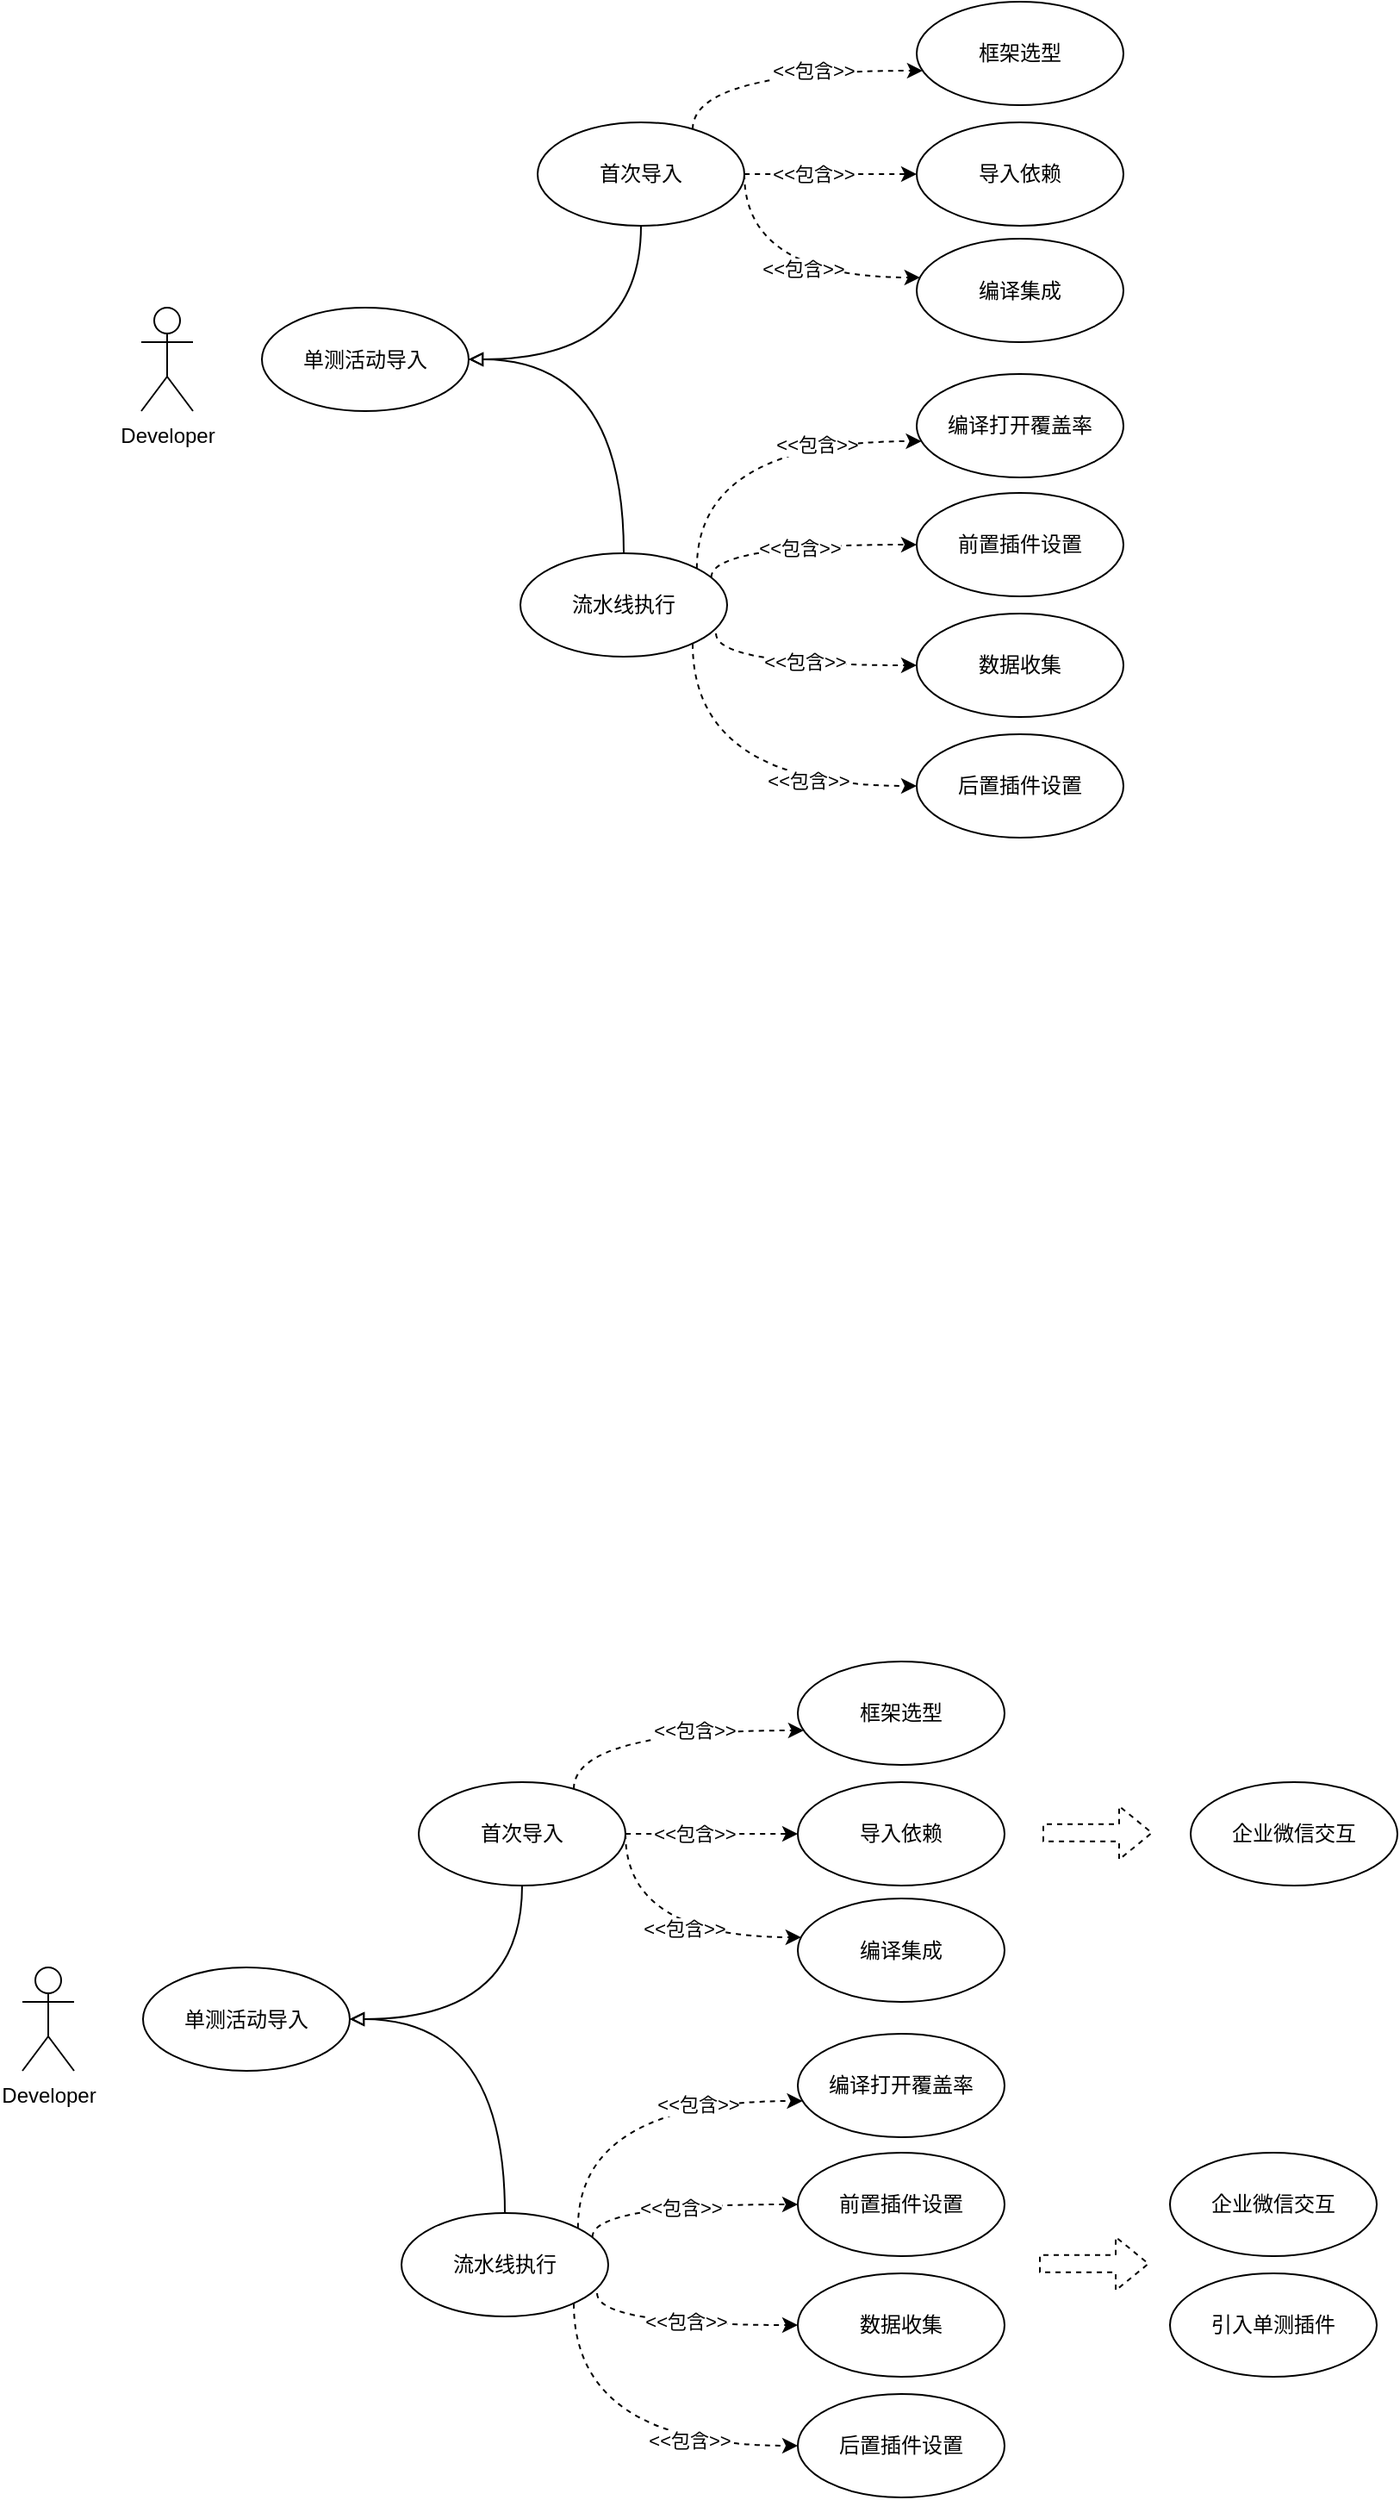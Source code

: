 <mxfile version="14.6.13" type="github">
  <diagram id="pO5_XWkYkROmKtC1aZqD" name="Page-1">
    <mxGraphModel dx="981" dy="548" grid="0" gridSize="10" guides="1" tooltips="1" connect="1" arrows="1" fold="1" page="1" pageScale="1" pageWidth="850" pageHeight="1100" math="0" shadow="0">
      <root>
        <mxCell id="0" />
        <mxCell id="1" parent="0" />
        <mxCell id="FBNqGNpVWFzunrc3NTBm-1" value="Developer" style="shape=umlActor;verticalLabelPosition=bottom;verticalAlign=top;html=1;" vertex="1" parent="1">
          <mxGeometry x="90" y="357.5" width="30" height="60" as="geometry" />
        </mxCell>
        <mxCell id="FBNqGNpVWFzunrc3NTBm-23" value="" style="edgeStyle=orthogonalEdgeStyle;curved=1;orthogonalLoop=1;jettySize=auto;html=1;strokeColor=#000000;endArrow=none;endFill=0;startArrow=block;startFill=0;" edge="1" parent="1" source="FBNqGNpVWFzunrc3NTBm-18" target="FBNqGNpVWFzunrc3NTBm-22">
          <mxGeometry relative="1" as="geometry" />
        </mxCell>
        <mxCell id="FBNqGNpVWFzunrc3NTBm-25" value="" style="edgeStyle=orthogonalEdgeStyle;curved=1;orthogonalLoop=1;jettySize=auto;html=1;strokeColor=#000000;startArrow=block;startFill=0;endArrow=none;endFill=0;" edge="1" parent="1" source="FBNqGNpVWFzunrc3NTBm-18" target="FBNqGNpVWFzunrc3NTBm-24">
          <mxGeometry relative="1" as="geometry" />
        </mxCell>
        <mxCell id="FBNqGNpVWFzunrc3NTBm-18" value="单测活动导入" style="ellipse;whiteSpace=wrap;html=1;" vertex="1" parent="1">
          <mxGeometry x="160" y="357.5" width="120" height="60" as="geometry" />
        </mxCell>
        <mxCell id="FBNqGNpVWFzunrc3NTBm-29" value="" style="edgeStyle=orthogonalEdgeStyle;curved=1;orthogonalLoop=1;jettySize=auto;html=1;startArrow=none;startFill=0;endArrow=classic;endFill=1;strokeColor=#000000;dashed=1;" edge="1" parent="1" source="FBNqGNpVWFzunrc3NTBm-22" target="FBNqGNpVWFzunrc3NTBm-28">
          <mxGeometry relative="1" as="geometry">
            <Array as="points">
              <mxPoint x="410" y="220" />
            </Array>
          </mxGeometry>
        </mxCell>
        <mxCell id="FBNqGNpVWFzunrc3NTBm-30" value="&amp;lt;&amp;lt;包含&amp;gt;&amp;gt;" style="edgeLabel;html=1;align=center;verticalAlign=middle;resizable=0;points=[];" vertex="1" connectable="0" parent="FBNqGNpVWFzunrc3NTBm-29">
          <mxGeometry x="0.225" relative="1" as="geometry">
            <mxPoint x="1" as="offset" />
          </mxGeometry>
        </mxCell>
        <mxCell id="FBNqGNpVWFzunrc3NTBm-32" value="" style="edgeStyle=orthogonalEdgeStyle;curved=1;orthogonalLoop=1;jettySize=auto;html=1;dashed=1;startArrow=none;startFill=0;endArrow=classic;endFill=1;strokeColor=#000000;" edge="1" parent="1" source="FBNqGNpVWFzunrc3NTBm-22" target="FBNqGNpVWFzunrc3NTBm-31">
          <mxGeometry relative="1" as="geometry">
            <Array as="points">
              <mxPoint x="490" y="280" />
              <mxPoint x="490" y="280" />
            </Array>
          </mxGeometry>
        </mxCell>
        <mxCell id="FBNqGNpVWFzunrc3NTBm-35" value="&amp;lt;&amp;lt;包含&amp;gt;&amp;gt;" style="edgeLabel;html=1;align=center;verticalAlign=middle;resizable=0;points=[];" vertex="1" connectable="0" parent="FBNqGNpVWFzunrc3NTBm-32">
          <mxGeometry x="-0.199" relative="1" as="geometry">
            <mxPoint as="offset" />
          </mxGeometry>
        </mxCell>
        <mxCell id="FBNqGNpVWFzunrc3NTBm-34" value="" style="edgeStyle=orthogonalEdgeStyle;curved=1;orthogonalLoop=1;jettySize=auto;html=1;dashed=1;startArrow=none;startFill=0;endArrow=classic;endFill=1;strokeColor=#000000;" edge="1" parent="1" source="FBNqGNpVWFzunrc3NTBm-22" target="FBNqGNpVWFzunrc3NTBm-33">
          <mxGeometry relative="1" as="geometry">
            <Array as="points">
              <mxPoint x="440" y="340" />
            </Array>
          </mxGeometry>
        </mxCell>
        <mxCell id="FBNqGNpVWFzunrc3NTBm-36" value="&amp;lt;&amp;lt;包含&amp;gt;&amp;gt;" style="edgeLabel;html=1;align=center;verticalAlign=middle;resizable=0;points=[];" vertex="1" connectable="0" parent="FBNqGNpVWFzunrc3NTBm-34">
          <mxGeometry x="0.048" y="5" relative="1" as="geometry">
            <mxPoint x="9" as="offset" />
          </mxGeometry>
        </mxCell>
        <mxCell id="FBNqGNpVWFzunrc3NTBm-22" value="首次导入" style="ellipse;whiteSpace=wrap;html=1;" vertex="1" parent="1">
          <mxGeometry x="320" y="250" width="120" height="60" as="geometry" />
        </mxCell>
        <mxCell id="FBNqGNpVWFzunrc3NTBm-38" value="" style="edgeStyle=orthogonalEdgeStyle;curved=1;orthogonalLoop=1;jettySize=auto;html=1;dashed=1;startArrow=none;startFill=0;endArrow=classic;endFill=1;strokeColor=#000000;exitX=0.923;exitY=0.234;exitDx=0;exitDy=0;exitPerimeter=0;" edge="1" parent="1" source="FBNqGNpVWFzunrc3NTBm-24" target="FBNqGNpVWFzunrc3NTBm-37">
          <mxGeometry relative="1" as="geometry">
            <Array as="points">
              <mxPoint x="421" y="495" />
            </Array>
          </mxGeometry>
        </mxCell>
        <mxCell id="FBNqGNpVWFzunrc3NTBm-46" value="&amp;lt;&amp;lt;包含&amp;gt;&amp;gt;" style="edgeLabel;html=1;align=center;verticalAlign=middle;resizable=0;points=[];" vertex="1" connectable="0" parent="FBNqGNpVWFzunrc3NTBm-38">
          <mxGeometry x="0.013" y="-2" relative="1" as="geometry">
            <mxPoint as="offset" />
          </mxGeometry>
        </mxCell>
        <mxCell id="FBNqGNpVWFzunrc3NTBm-40" value="" style="edgeStyle=orthogonalEdgeStyle;curved=1;orthogonalLoop=1;jettySize=auto;html=1;dashed=1;startArrow=none;startFill=0;endArrow=classic;endFill=1;strokeColor=#000000;exitX=0.946;exitY=0.775;exitDx=0;exitDy=0;exitPerimeter=0;" edge="1" parent="1" source="FBNqGNpVWFzunrc3NTBm-24" target="FBNqGNpVWFzunrc3NTBm-39">
          <mxGeometry relative="1" as="geometry">
            <Array as="points">
              <mxPoint x="423" y="565" />
            </Array>
          </mxGeometry>
        </mxCell>
        <mxCell id="FBNqGNpVWFzunrc3NTBm-47" value="&amp;lt;&amp;lt;包含&amp;gt;&amp;gt;" style="edgeLabel;html=1;align=center;verticalAlign=middle;resizable=0;points=[];" vertex="1" connectable="0" parent="FBNqGNpVWFzunrc3NTBm-40">
          <mxGeometry x="-0.072" y="1" relative="1" as="geometry">
            <mxPoint x="7" y="-1" as="offset" />
          </mxGeometry>
        </mxCell>
        <mxCell id="FBNqGNpVWFzunrc3NTBm-42" value="" style="edgeStyle=orthogonalEdgeStyle;curved=1;orthogonalLoop=1;jettySize=auto;html=1;dashed=1;startArrow=none;startFill=0;endArrow=classic;endFill=1;strokeColor=#000000;" edge="1" parent="1" source="FBNqGNpVWFzunrc3NTBm-24" target="FBNqGNpVWFzunrc3NTBm-41">
          <mxGeometry relative="1" as="geometry">
            <Array as="points">
              <mxPoint x="410" y="560" />
            </Array>
          </mxGeometry>
        </mxCell>
        <mxCell id="FBNqGNpVWFzunrc3NTBm-48" value="&amp;lt;&amp;lt;包含&amp;gt;&amp;gt;" style="edgeLabel;html=1;align=center;verticalAlign=middle;resizable=0;points=[];" vertex="1" connectable="0" parent="FBNqGNpVWFzunrc3NTBm-42">
          <mxGeometry x="0.274" y="10" relative="1" as="geometry">
            <mxPoint x="14" y="7" as="offset" />
          </mxGeometry>
        </mxCell>
        <mxCell id="FBNqGNpVWFzunrc3NTBm-44" value="" style="edgeStyle=orthogonalEdgeStyle;curved=1;orthogonalLoop=1;jettySize=auto;html=1;dashed=1;startArrow=none;startFill=0;endArrow=classic;endFill=1;strokeColor=#000000;exitX=1;exitY=0;exitDx=0;exitDy=0;" edge="1" parent="1" source="FBNqGNpVWFzunrc3NTBm-24" target="FBNqGNpVWFzunrc3NTBm-43">
          <mxGeometry relative="1" as="geometry">
            <Array as="points">
              <mxPoint x="413" y="435" />
            </Array>
          </mxGeometry>
        </mxCell>
        <mxCell id="FBNqGNpVWFzunrc3NTBm-45" value="&amp;lt;&amp;lt;包含&amp;gt;&amp;gt;" style="edgeLabel;html=1;align=center;verticalAlign=middle;resizable=0;points=[];" vertex="1" connectable="0" parent="FBNqGNpVWFzunrc3NTBm-44">
          <mxGeometry x="0.263" y="-8" relative="1" as="geometry">
            <mxPoint x="14" y="-6" as="offset" />
          </mxGeometry>
        </mxCell>
        <mxCell id="FBNqGNpVWFzunrc3NTBm-24" value="流水线执行" style="ellipse;whiteSpace=wrap;html=1;" vertex="1" parent="1">
          <mxGeometry x="310" y="500" width="120" height="60" as="geometry" />
        </mxCell>
        <mxCell id="FBNqGNpVWFzunrc3NTBm-28" value="框架选型" style="ellipse;whiteSpace=wrap;html=1;" vertex="1" parent="1">
          <mxGeometry x="540" y="180" width="120" height="60" as="geometry" />
        </mxCell>
        <mxCell id="FBNqGNpVWFzunrc3NTBm-31" value="导入依赖" style="ellipse;whiteSpace=wrap;html=1;" vertex="1" parent="1">
          <mxGeometry x="540" y="250" width="120" height="60" as="geometry" />
        </mxCell>
        <mxCell id="FBNqGNpVWFzunrc3NTBm-33" value="编译集成" style="ellipse;whiteSpace=wrap;html=1;" vertex="1" parent="1">
          <mxGeometry x="540" y="317.5" width="120" height="60" as="geometry" />
        </mxCell>
        <mxCell id="FBNqGNpVWFzunrc3NTBm-37" value="前置插件设置" style="ellipse;whiteSpace=wrap;html=1;" vertex="1" parent="1">
          <mxGeometry x="540" y="465" width="120" height="60" as="geometry" />
        </mxCell>
        <mxCell id="FBNqGNpVWFzunrc3NTBm-39" value="数据收集" style="ellipse;whiteSpace=wrap;html=1;" vertex="1" parent="1">
          <mxGeometry x="540" y="535" width="120" height="60" as="geometry" />
        </mxCell>
        <mxCell id="FBNqGNpVWFzunrc3NTBm-41" value="后置插件设置" style="ellipse;whiteSpace=wrap;html=1;" vertex="1" parent="1">
          <mxGeometry x="540" y="605" width="120" height="60" as="geometry" />
        </mxCell>
        <mxCell id="FBNqGNpVWFzunrc3NTBm-43" value="编译打开覆盖率" style="ellipse;whiteSpace=wrap;html=1;" vertex="1" parent="1">
          <mxGeometry x="540" y="396" width="120" height="60" as="geometry" />
        </mxCell>
        <mxCell id="FBNqGNpVWFzunrc3NTBm-49" value="Developer" style="shape=umlActor;verticalLabelPosition=bottom;verticalAlign=top;html=1;" vertex="1" parent="1">
          <mxGeometry x="21" y="1320.5" width="30" height="60" as="geometry" />
        </mxCell>
        <mxCell id="FBNqGNpVWFzunrc3NTBm-50" value="" style="edgeStyle=orthogonalEdgeStyle;curved=1;orthogonalLoop=1;jettySize=auto;html=1;strokeColor=#000000;endArrow=none;endFill=0;startArrow=block;startFill=0;" edge="1" parent="1" source="FBNqGNpVWFzunrc3NTBm-52" target="FBNqGNpVWFzunrc3NTBm-59">
          <mxGeometry relative="1" as="geometry" />
        </mxCell>
        <mxCell id="FBNqGNpVWFzunrc3NTBm-51" value="" style="edgeStyle=orthogonalEdgeStyle;curved=1;orthogonalLoop=1;jettySize=auto;html=1;strokeColor=#000000;startArrow=block;startFill=0;endArrow=none;endFill=0;" edge="1" parent="1" source="FBNqGNpVWFzunrc3NTBm-52" target="FBNqGNpVWFzunrc3NTBm-68">
          <mxGeometry relative="1" as="geometry" />
        </mxCell>
        <mxCell id="FBNqGNpVWFzunrc3NTBm-52" value="单测活动导入" style="ellipse;whiteSpace=wrap;html=1;" vertex="1" parent="1">
          <mxGeometry x="91" y="1320.5" width="120" height="60" as="geometry" />
        </mxCell>
        <mxCell id="FBNqGNpVWFzunrc3NTBm-53" value="" style="edgeStyle=orthogonalEdgeStyle;curved=1;orthogonalLoop=1;jettySize=auto;html=1;startArrow=none;startFill=0;endArrow=classic;endFill=1;strokeColor=#000000;dashed=1;" edge="1" parent="1" source="FBNqGNpVWFzunrc3NTBm-59" target="FBNqGNpVWFzunrc3NTBm-69">
          <mxGeometry relative="1" as="geometry">
            <Array as="points">
              <mxPoint x="341" y="1183" />
            </Array>
          </mxGeometry>
        </mxCell>
        <mxCell id="FBNqGNpVWFzunrc3NTBm-54" value="&amp;lt;&amp;lt;包含&amp;gt;&amp;gt;" style="edgeLabel;html=1;align=center;verticalAlign=middle;resizable=0;points=[];" vertex="1" connectable="0" parent="FBNqGNpVWFzunrc3NTBm-53">
          <mxGeometry x="0.225" relative="1" as="geometry">
            <mxPoint x="1" as="offset" />
          </mxGeometry>
        </mxCell>
        <mxCell id="FBNqGNpVWFzunrc3NTBm-55" value="" style="edgeStyle=orthogonalEdgeStyle;curved=1;orthogonalLoop=1;jettySize=auto;html=1;dashed=1;startArrow=none;startFill=0;endArrow=classic;endFill=1;strokeColor=#000000;" edge="1" parent="1" source="FBNqGNpVWFzunrc3NTBm-59" target="FBNqGNpVWFzunrc3NTBm-70">
          <mxGeometry relative="1" as="geometry">
            <Array as="points">
              <mxPoint x="421" y="1243" />
              <mxPoint x="421" y="1243" />
            </Array>
          </mxGeometry>
        </mxCell>
        <mxCell id="FBNqGNpVWFzunrc3NTBm-56" value="&amp;lt;&amp;lt;包含&amp;gt;&amp;gt;" style="edgeLabel;html=1;align=center;verticalAlign=middle;resizable=0;points=[];" vertex="1" connectable="0" parent="FBNqGNpVWFzunrc3NTBm-55">
          <mxGeometry x="-0.199" relative="1" as="geometry">
            <mxPoint as="offset" />
          </mxGeometry>
        </mxCell>
        <mxCell id="FBNqGNpVWFzunrc3NTBm-57" value="" style="edgeStyle=orthogonalEdgeStyle;curved=1;orthogonalLoop=1;jettySize=auto;html=1;dashed=1;startArrow=none;startFill=0;endArrow=classic;endFill=1;strokeColor=#000000;" edge="1" parent="1" source="FBNqGNpVWFzunrc3NTBm-59" target="FBNqGNpVWFzunrc3NTBm-71">
          <mxGeometry relative="1" as="geometry">
            <Array as="points">
              <mxPoint x="371" y="1303" />
            </Array>
          </mxGeometry>
        </mxCell>
        <mxCell id="FBNqGNpVWFzunrc3NTBm-58" value="&amp;lt;&amp;lt;包含&amp;gt;&amp;gt;" style="edgeLabel;html=1;align=center;verticalAlign=middle;resizable=0;points=[];" vertex="1" connectable="0" parent="FBNqGNpVWFzunrc3NTBm-57">
          <mxGeometry x="0.048" y="5" relative="1" as="geometry">
            <mxPoint x="9" as="offset" />
          </mxGeometry>
        </mxCell>
        <mxCell id="FBNqGNpVWFzunrc3NTBm-59" value="首次导入" style="ellipse;whiteSpace=wrap;html=1;" vertex="1" parent="1">
          <mxGeometry x="251" y="1213" width="120" height="60" as="geometry" />
        </mxCell>
        <mxCell id="FBNqGNpVWFzunrc3NTBm-60" value="" style="edgeStyle=orthogonalEdgeStyle;curved=1;orthogonalLoop=1;jettySize=auto;html=1;dashed=1;startArrow=none;startFill=0;endArrow=classic;endFill=1;strokeColor=#000000;exitX=0.923;exitY=0.234;exitDx=0;exitDy=0;exitPerimeter=0;" edge="1" parent="1" source="FBNqGNpVWFzunrc3NTBm-68" target="FBNqGNpVWFzunrc3NTBm-72">
          <mxGeometry relative="1" as="geometry">
            <Array as="points">
              <mxPoint x="352" y="1458" />
            </Array>
          </mxGeometry>
        </mxCell>
        <mxCell id="FBNqGNpVWFzunrc3NTBm-61" value="&amp;lt;&amp;lt;包含&amp;gt;&amp;gt;" style="edgeLabel;html=1;align=center;verticalAlign=middle;resizable=0;points=[];" vertex="1" connectable="0" parent="FBNqGNpVWFzunrc3NTBm-60">
          <mxGeometry x="0.013" y="-2" relative="1" as="geometry">
            <mxPoint as="offset" />
          </mxGeometry>
        </mxCell>
        <mxCell id="FBNqGNpVWFzunrc3NTBm-62" value="" style="edgeStyle=orthogonalEdgeStyle;curved=1;orthogonalLoop=1;jettySize=auto;html=1;dashed=1;startArrow=none;startFill=0;endArrow=classic;endFill=1;strokeColor=#000000;exitX=0.946;exitY=0.775;exitDx=0;exitDy=0;exitPerimeter=0;" edge="1" parent="1" source="FBNqGNpVWFzunrc3NTBm-68" target="FBNqGNpVWFzunrc3NTBm-73">
          <mxGeometry relative="1" as="geometry">
            <Array as="points">
              <mxPoint x="354" y="1528" />
            </Array>
          </mxGeometry>
        </mxCell>
        <mxCell id="FBNqGNpVWFzunrc3NTBm-63" value="&amp;lt;&amp;lt;包含&amp;gt;&amp;gt;" style="edgeLabel;html=1;align=center;verticalAlign=middle;resizable=0;points=[];" vertex="1" connectable="0" parent="FBNqGNpVWFzunrc3NTBm-62">
          <mxGeometry x="-0.072" y="1" relative="1" as="geometry">
            <mxPoint x="7" y="-1" as="offset" />
          </mxGeometry>
        </mxCell>
        <mxCell id="FBNqGNpVWFzunrc3NTBm-64" value="" style="edgeStyle=orthogonalEdgeStyle;curved=1;orthogonalLoop=1;jettySize=auto;html=1;dashed=1;startArrow=none;startFill=0;endArrow=classic;endFill=1;strokeColor=#000000;" edge="1" parent="1" source="FBNqGNpVWFzunrc3NTBm-68" target="FBNqGNpVWFzunrc3NTBm-74">
          <mxGeometry relative="1" as="geometry">
            <Array as="points">
              <mxPoint x="341" y="1523" />
            </Array>
          </mxGeometry>
        </mxCell>
        <mxCell id="FBNqGNpVWFzunrc3NTBm-65" value="&amp;lt;&amp;lt;包含&amp;gt;&amp;gt;" style="edgeLabel;html=1;align=center;verticalAlign=middle;resizable=0;points=[];" vertex="1" connectable="0" parent="FBNqGNpVWFzunrc3NTBm-64">
          <mxGeometry x="0.274" y="10" relative="1" as="geometry">
            <mxPoint x="14" y="7" as="offset" />
          </mxGeometry>
        </mxCell>
        <mxCell id="FBNqGNpVWFzunrc3NTBm-66" value="" style="edgeStyle=orthogonalEdgeStyle;curved=1;orthogonalLoop=1;jettySize=auto;html=1;dashed=1;startArrow=none;startFill=0;endArrow=classic;endFill=1;strokeColor=#000000;exitX=1;exitY=0;exitDx=0;exitDy=0;" edge="1" parent="1" source="FBNqGNpVWFzunrc3NTBm-68" target="FBNqGNpVWFzunrc3NTBm-75">
          <mxGeometry relative="1" as="geometry">
            <Array as="points">
              <mxPoint x="344" y="1398" />
            </Array>
          </mxGeometry>
        </mxCell>
        <mxCell id="FBNqGNpVWFzunrc3NTBm-67" value="&amp;lt;&amp;lt;包含&amp;gt;&amp;gt;" style="edgeLabel;html=1;align=center;verticalAlign=middle;resizable=0;points=[];" vertex="1" connectable="0" parent="FBNqGNpVWFzunrc3NTBm-66">
          <mxGeometry x="0.263" y="-8" relative="1" as="geometry">
            <mxPoint x="14" y="-6" as="offset" />
          </mxGeometry>
        </mxCell>
        <mxCell id="FBNqGNpVWFzunrc3NTBm-68" value="流水线执行" style="ellipse;whiteSpace=wrap;html=1;" vertex="1" parent="1">
          <mxGeometry x="241" y="1463" width="120" height="60" as="geometry" />
        </mxCell>
        <mxCell id="FBNqGNpVWFzunrc3NTBm-69" value="框架选型" style="ellipse;whiteSpace=wrap;html=1;" vertex="1" parent="1">
          <mxGeometry x="471" y="1143" width="120" height="60" as="geometry" />
        </mxCell>
        <mxCell id="FBNqGNpVWFzunrc3NTBm-70" value="导入依赖" style="ellipse;whiteSpace=wrap;html=1;" vertex="1" parent="1">
          <mxGeometry x="471" y="1213" width="120" height="60" as="geometry" />
        </mxCell>
        <mxCell id="FBNqGNpVWFzunrc3NTBm-71" value="编译集成" style="ellipse;whiteSpace=wrap;html=1;" vertex="1" parent="1">
          <mxGeometry x="471" y="1280.5" width="120" height="60" as="geometry" />
        </mxCell>
        <mxCell id="FBNqGNpVWFzunrc3NTBm-72" value="前置插件设置" style="ellipse;whiteSpace=wrap;html=1;" vertex="1" parent="1">
          <mxGeometry x="471" y="1428" width="120" height="60" as="geometry" />
        </mxCell>
        <mxCell id="FBNqGNpVWFzunrc3NTBm-73" value="数据收集" style="ellipse;whiteSpace=wrap;html=1;" vertex="1" parent="1">
          <mxGeometry x="471" y="1498" width="120" height="60" as="geometry" />
        </mxCell>
        <mxCell id="FBNqGNpVWFzunrc3NTBm-74" value="后置插件设置" style="ellipse;whiteSpace=wrap;html=1;" vertex="1" parent="1">
          <mxGeometry x="471" y="1568" width="120" height="60" as="geometry" />
        </mxCell>
        <mxCell id="FBNqGNpVWFzunrc3NTBm-75" value="编译打开覆盖率" style="ellipse;whiteSpace=wrap;html=1;" vertex="1" parent="1">
          <mxGeometry x="471" y="1359" width="120" height="60" as="geometry" />
        </mxCell>
        <mxCell id="FBNqGNpVWFzunrc3NTBm-76" value="" style="shape=flexArrow;endArrow=classic;html=1;dashed=1;strokeColor=#000000;" edge="1" parent="1">
          <mxGeometry width="50" height="50" relative="1" as="geometry">
            <mxPoint x="613" y="1242.41" as="sourcePoint" />
            <mxPoint x="677" y="1242.41" as="targetPoint" />
          </mxGeometry>
        </mxCell>
        <mxCell id="FBNqGNpVWFzunrc3NTBm-77" value="" style="shape=flexArrow;endArrow=classic;html=1;dashed=1;strokeColor=#000000;" edge="1" parent="1">
          <mxGeometry width="50" height="50" relative="1" as="geometry">
            <mxPoint x="611" y="1492.41" as="sourcePoint" />
            <mxPoint x="675" y="1492.41" as="targetPoint" />
          </mxGeometry>
        </mxCell>
        <mxCell id="FBNqGNpVWFzunrc3NTBm-78" value="企业微信交互" style="ellipse;whiteSpace=wrap;html=1;" vertex="1" parent="1">
          <mxGeometry x="699" y="1213" width="120" height="60" as="geometry" />
        </mxCell>
        <mxCell id="FBNqGNpVWFzunrc3NTBm-79" value="企业微信交互" style="ellipse;whiteSpace=wrap;html=1;" vertex="1" parent="1">
          <mxGeometry x="687" y="1428" width="120" height="60" as="geometry" />
        </mxCell>
        <mxCell id="FBNqGNpVWFzunrc3NTBm-80" value="引入单测插件" style="ellipse;whiteSpace=wrap;html=1;" vertex="1" parent="1">
          <mxGeometry x="687" y="1498" width="120" height="60" as="geometry" />
        </mxCell>
      </root>
    </mxGraphModel>
  </diagram>
</mxfile>
